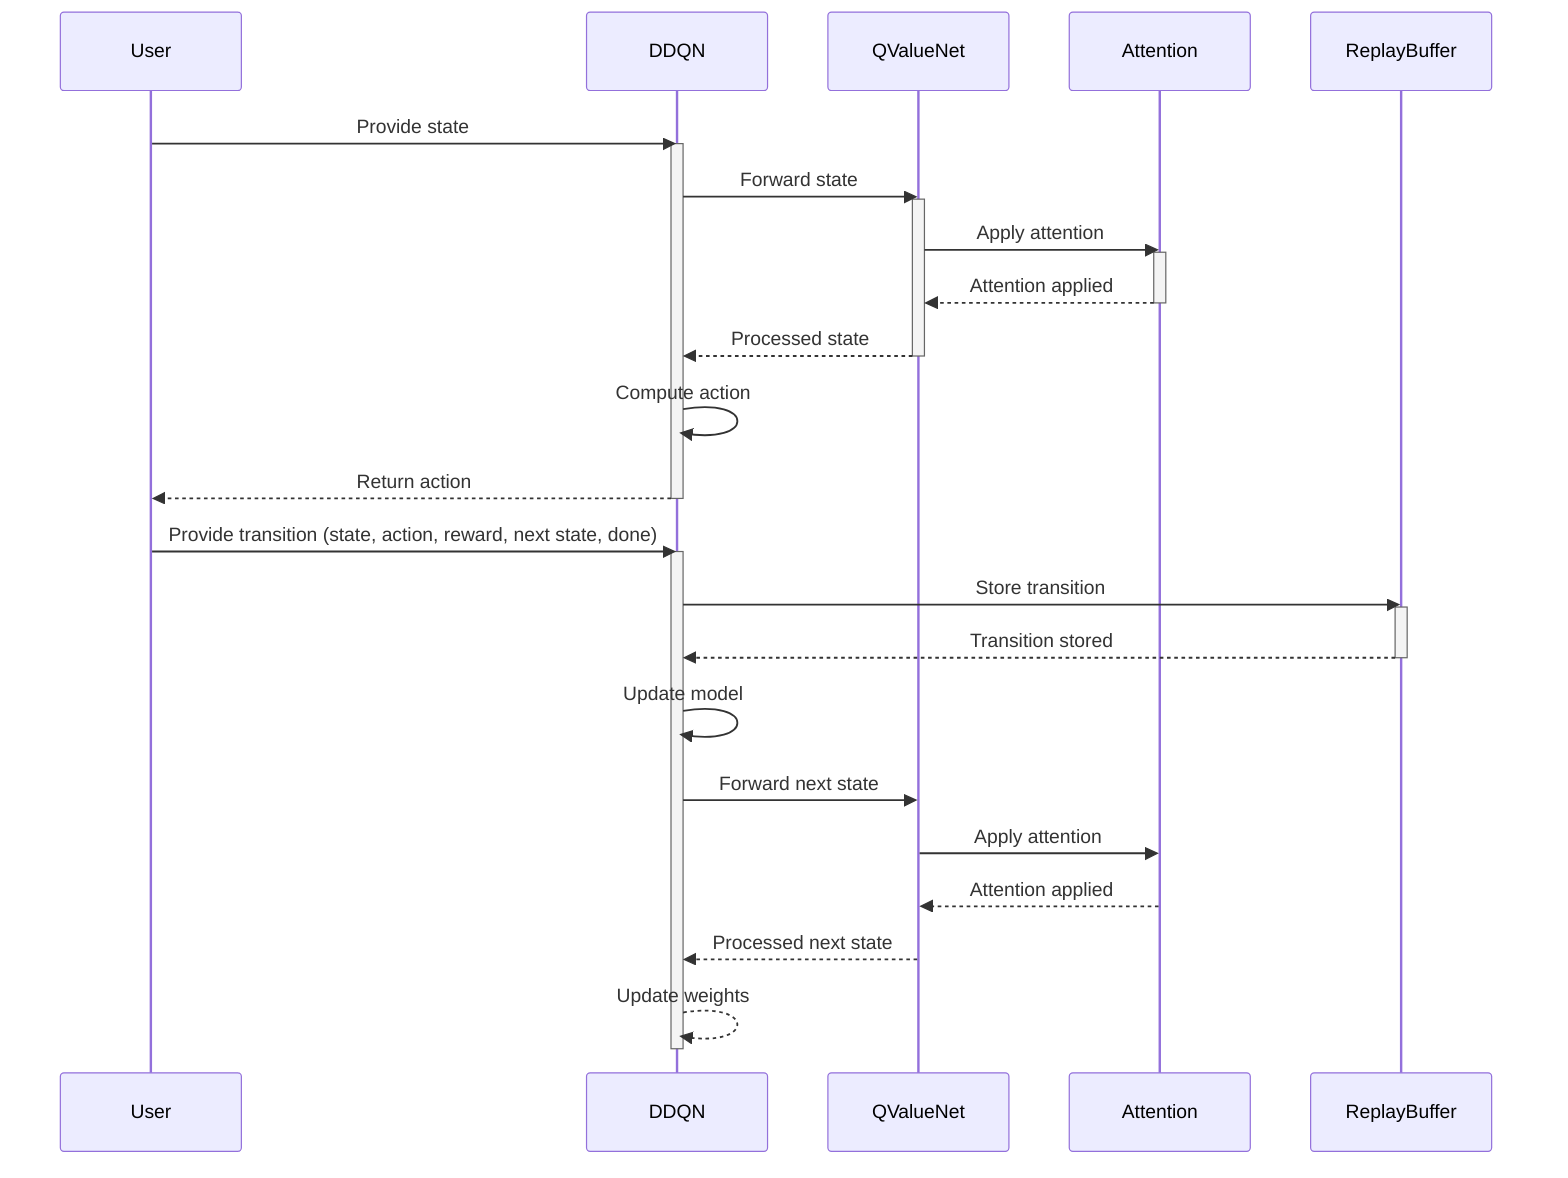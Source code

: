 sequenceDiagram
  participant User
  participant DDQN
  participant QValueNet
  participant Attention
  participant ReplayBuffer

  User->>DDQN: Provide state
  activate DDQN
  DDQN->>QValueNet: Forward state
  activate QValueNet
  QValueNet->>Attention: Apply attention
  activate Attention
  Attention-->>QValueNet: Attention applied
  deactivate Attention
  QValueNet-->>DDQN: Processed state
  deactivate QValueNet
  DDQN->>DDQN: Compute action
  DDQN-->>User: Return action
  deactivate DDQN

  User->>DDQN: Provide transition (state, action, reward, next state, done)
  activate DDQN
  DDQN->>ReplayBuffer: Store transition
  activate ReplayBuffer
  ReplayBuffer-->>DDQN: Transition stored
  deactivate ReplayBuffer
  DDQN->>DDQN: Update model
  DDQN->>QValueNet: Forward next state
  QValueNet->>Attention: Apply attention
  Attention-->>QValueNet: Attention applied
  QValueNet-->>DDQN: Processed next state
  DDQN-->>DDQN: Update weights
  deactivate DDQN